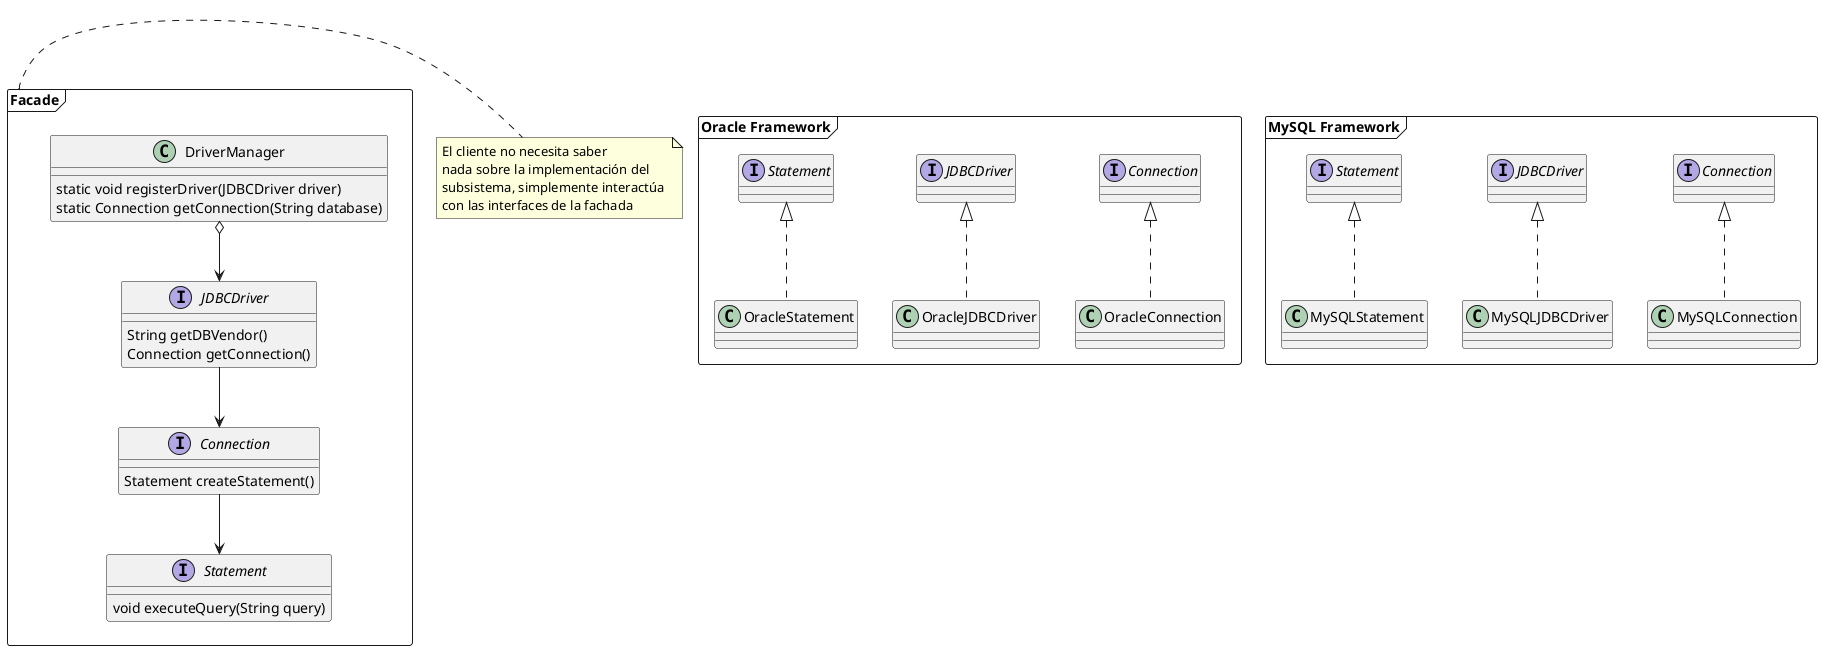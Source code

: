 @startuml

package Facade <<Frame>> {
    interface Connection {
        Statement createStatement()
    }

    interface JDBCDriver {
        String getDBVendor()
        Connection getConnection()
    }

    interface Statement {
        void executeQuery(String query)
    }

    class DriverManager {
        static void registerDriver(JDBCDriver driver)
        static Connection getConnection(String database)
    }

    DriverManager o--> JDBCDriver
    JDBCDriver --> Connection
    Connection --> Statement
}

note "El cliente no necesita saber \nnada sobre la implementación del\nsubsistema, simplemente interactúa \ncon las interfaces de la fachada" as noteFacade
Facade .r. noteFacade

package "Oracle Framework" <<Frame>> {
    class OracleConnection implements Connection
    class OracleJDBCDriver implements JDBCDriver
    class OracleStatement implements Statement
}

package "MySQL Framework" <<Frame>> {
    class MySQLConnection implements Connection
    class MySQLJDBCDriver implements JDBCDriver
    class MySQLStatement implements Statement
}

@enduml
